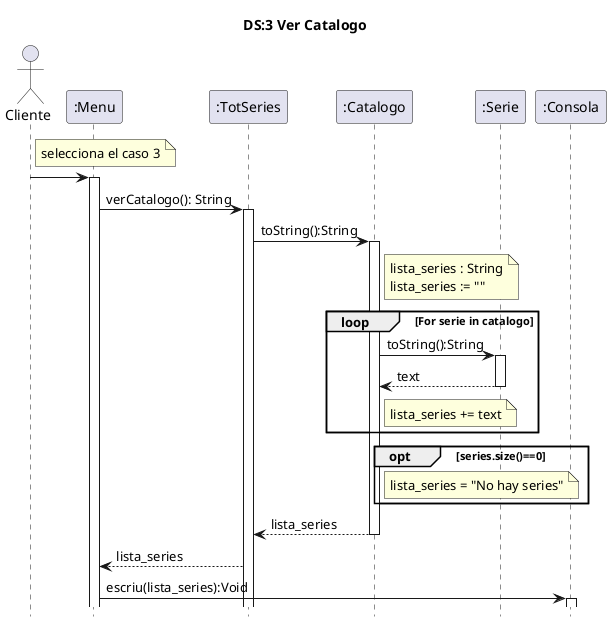 @startuml

title	DS:3 Ver Catalogo
hide	footbox

actor	Cliente
participant ":Menu" as Menu
participant ":TotSeries" as TotSeries
participant ":Catalogo" as Catalogo
participant ":Serie" as Serie
participant ":Consola" as Consola


note right Cliente
    selecciona el caso 3
endnote

Cliente -> Menu
activate Menu
Menu -> TotSeries:verCatalogo(): String
activate TotSeries
TotSeries -> Catalogo:toString():String
activate Catalogo
note right Catalogo
    lista_series : String
    lista_series := ""
end note


loop For serie in catalogo
    Catalogo -> Serie:toString():String
    activate Serie
    Serie --> Catalogo:text
    deactivate Serie
    note right Catalogo
        lista_series += text
    endnote
end

opt series.size()==0
    note right Catalogo
        lista_series = "No hay series"
    endnote
end
Catalogo --> TotSeries: lista_series
deactivate Catalogo

TotSeries --> Menu: lista_series

Menu -> Consola: escriu(lista_series):Void
activate Consola



@enduml
